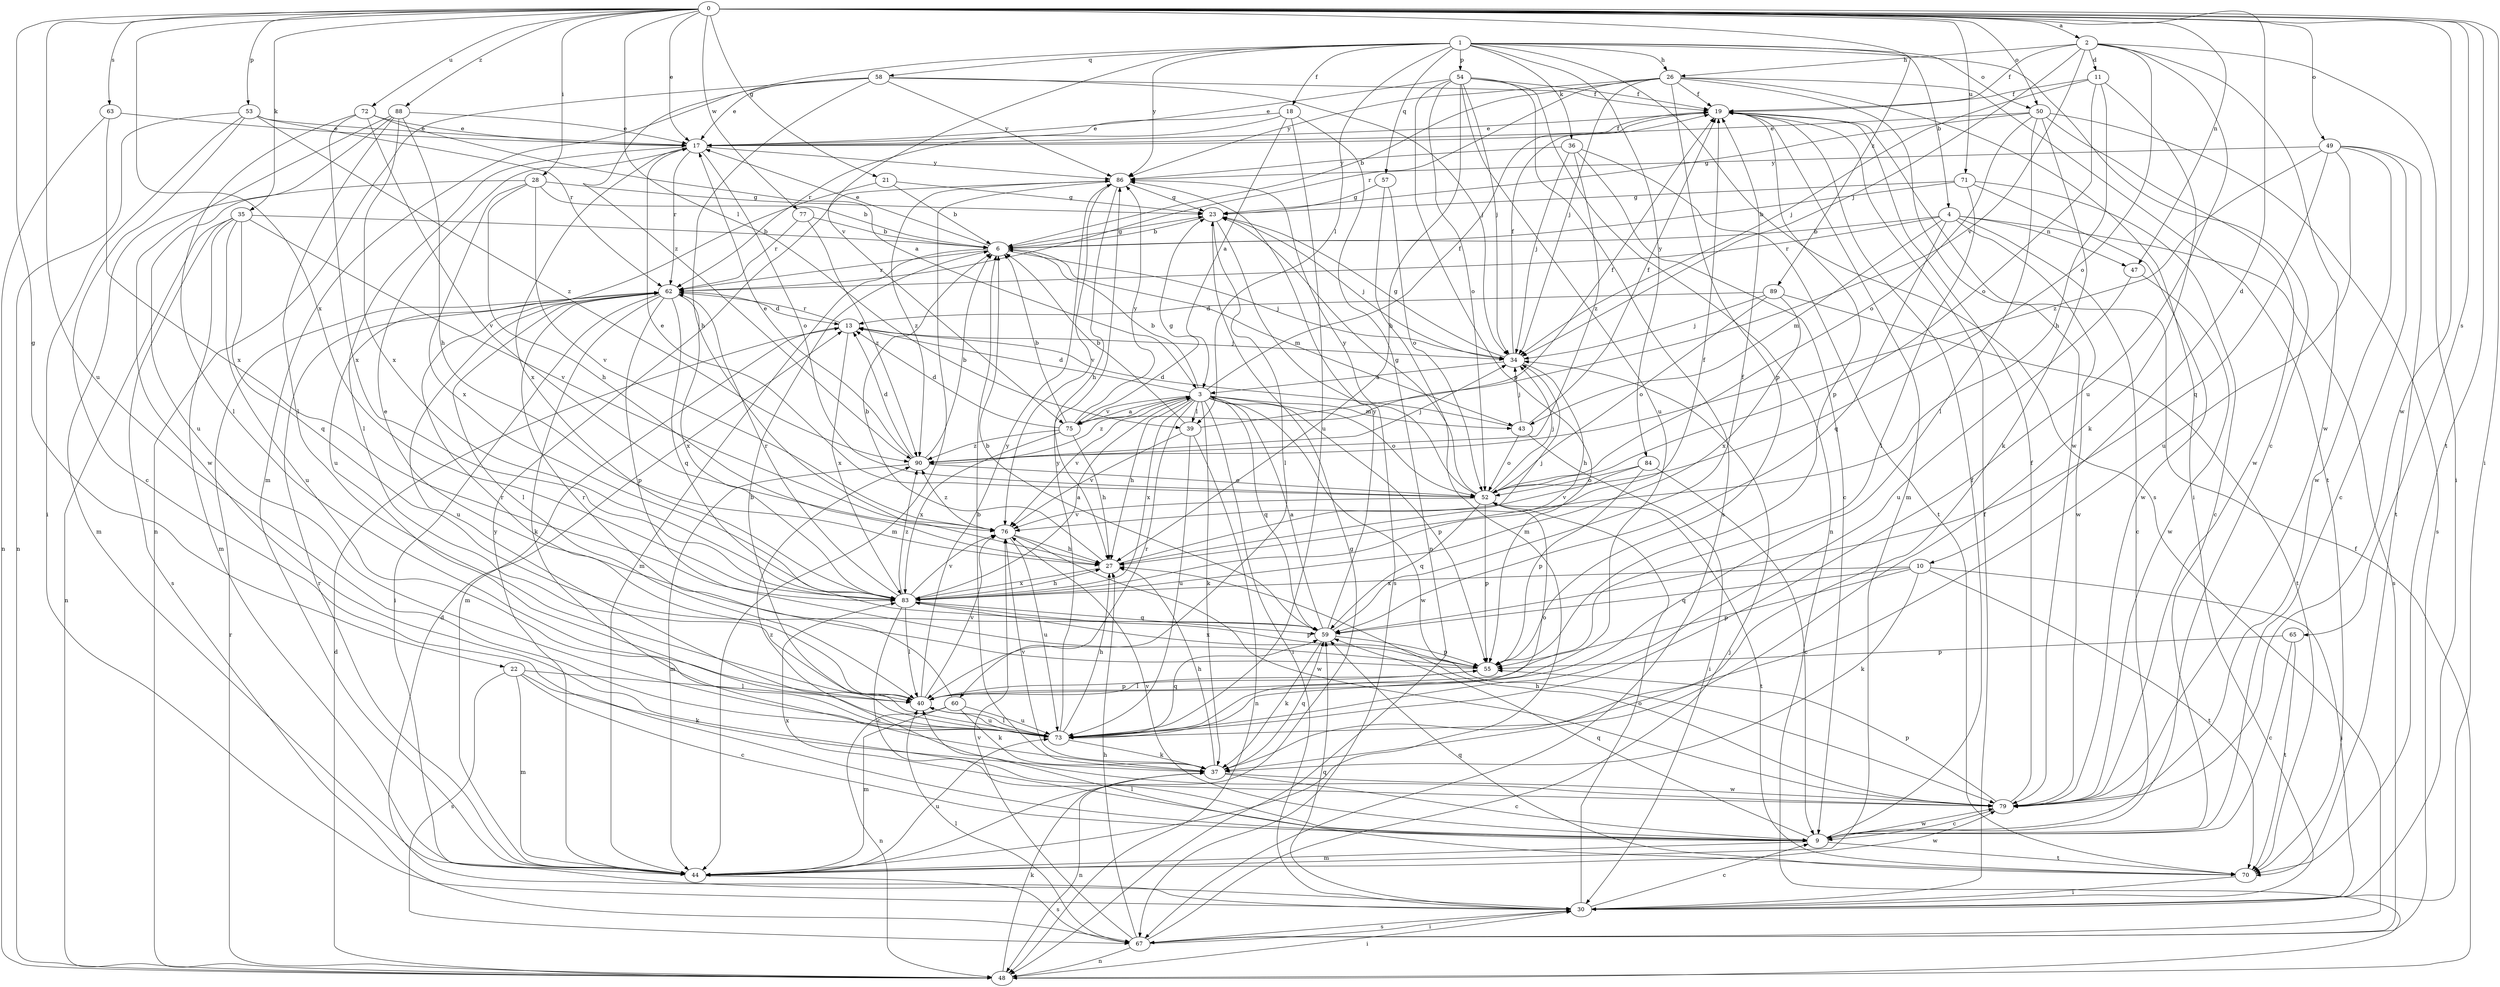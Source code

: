 strict digraph  {
0;
1;
2;
3;
4;
6;
9;
10;
11;
13;
17;
18;
19;
21;
22;
23;
26;
27;
28;
30;
34;
35;
36;
37;
39;
40;
43;
44;
47;
48;
49;
50;
52;
53;
54;
55;
57;
58;
59;
60;
62;
63;
65;
67;
70;
71;
72;
73;
75;
76;
77;
79;
83;
84;
86;
88;
89;
90;
0 -> 2  [label=a];
0 -> 10  [label=d];
0 -> 17  [label=e];
0 -> 21  [label=g];
0 -> 22  [label=g];
0 -> 28  [label=i];
0 -> 30  [label=i];
0 -> 35  [label=k];
0 -> 39  [label=l];
0 -> 47  [label=n];
0 -> 49  [label=o];
0 -> 50  [label=o];
0 -> 53  [label=p];
0 -> 63  [label=s];
0 -> 65  [label=s];
0 -> 70  [label=t];
0 -> 71  [label=u];
0 -> 72  [label=u];
0 -> 73  [label=u];
0 -> 77  [label=w];
0 -> 79  [label=w];
0 -> 83  [label=x];
0 -> 88  [label=z];
0 -> 89  [label=z];
1 -> 4  [label=b];
1 -> 9  [label=c];
1 -> 18  [label=f];
1 -> 26  [label=h];
1 -> 36  [label=k];
1 -> 39  [label=l];
1 -> 50  [label=o];
1 -> 54  [label=p];
1 -> 57  [label=q];
1 -> 58  [label=q];
1 -> 67  [label=s];
1 -> 75  [label=v];
1 -> 84  [label=y];
1 -> 86  [label=y];
1 -> 90  [label=z];
2 -> 11  [label=d];
2 -> 19  [label=f];
2 -> 26  [label=h];
2 -> 30  [label=i];
2 -> 34  [label=j];
2 -> 52  [label=o];
2 -> 73  [label=u];
2 -> 75  [label=v];
2 -> 79  [label=w];
3 -> 6  [label=b];
3 -> 13  [label=d];
3 -> 19  [label=f];
3 -> 27  [label=h];
3 -> 30  [label=i];
3 -> 37  [label=k];
3 -> 39  [label=l];
3 -> 43  [label=m];
3 -> 52  [label=o];
3 -> 55  [label=p];
3 -> 59  [label=q];
3 -> 60  [label=r];
3 -> 75  [label=v];
3 -> 76  [label=v];
3 -> 79  [label=w];
3 -> 83  [label=x];
3 -> 90  [label=z];
4 -> 6  [label=b];
4 -> 9  [label=c];
4 -> 43  [label=m];
4 -> 47  [label=n];
4 -> 59  [label=q];
4 -> 62  [label=r];
4 -> 67  [label=s];
4 -> 79  [label=w];
6 -> 17  [label=e];
6 -> 23  [label=g];
6 -> 34  [label=j];
6 -> 43  [label=m];
6 -> 44  [label=m];
6 -> 62  [label=r];
9 -> 19  [label=f];
9 -> 44  [label=m];
9 -> 59  [label=q];
9 -> 70  [label=t];
9 -> 76  [label=v];
9 -> 79  [label=w];
9 -> 83  [label=x];
10 -> 30  [label=i];
10 -> 37  [label=k];
10 -> 55  [label=p];
10 -> 59  [label=q];
10 -> 70  [label=t];
10 -> 83  [label=x];
11 -> 19  [label=f];
11 -> 27  [label=h];
11 -> 34  [label=j];
11 -> 37  [label=k];
11 -> 52  [label=o];
13 -> 34  [label=j];
13 -> 44  [label=m];
13 -> 62  [label=r];
13 -> 83  [label=x];
17 -> 19  [label=f];
17 -> 40  [label=l];
17 -> 52  [label=o];
17 -> 62  [label=r];
17 -> 83  [label=x];
17 -> 86  [label=y];
18 -> 3  [label=a];
18 -> 17  [label=e];
18 -> 48  [label=n];
18 -> 62  [label=r];
18 -> 73  [label=u];
19 -> 17  [label=e];
19 -> 44  [label=m];
19 -> 55  [label=p];
21 -> 6  [label=b];
21 -> 23  [label=g];
21 -> 73  [label=u];
22 -> 9  [label=c];
22 -> 37  [label=k];
22 -> 40  [label=l];
22 -> 44  [label=m];
22 -> 67  [label=s];
23 -> 6  [label=b];
23 -> 34  [label=j];
23 -> 40  [label=l];
23 -> 67  [label=s];
26 -> 6  [label=b];
26 -> 19  [label=f];
26 -> 30  [label=i];
26 -> 34  [label=j];
26 -> 55  [label=p];
26 -> 62  [label=r];
26 -> 70  [label=t];
26 -> 79  [label=w];
26 -> 86  [label=y];
27 -> 6  [label=b];
27 -> 34  [label=j];
27 -> 83  [label=x];
28 -> 6  [label=b];
28 -> 23  [label=g];
28 -> 27  [label=h];
28 -> 44  [label=m];
28 -> 76  [label=v];
28 -> 83  [label=x];
30 -> 9  [label=c];
30 -> 13  [label=d];
30 -> 19  [label=f];
30 -> 52  [label=o];
30 -> 59  [label=q];
30 -> 67  [label=s];
34 -> 3  [label=a];
34 -> 19  [label=f];
34 -> 23  [label=g];
34 -> 27  [label=h];
35 -> 6  [label=b];
35 -> 44  [label=m];
35 -> 48  [label=n];
35 -> 59  [label=q];
35 -> 67  [label=s];
35 -> 73  [label=u];
35 -> 76  [label=v];
36 -> 9  [label=c];
36 -> 34  [label=j];
36 -> 70  [label=t];
36 -> 86  [label=y];
36 -> 90  [label=z];
37 -> 6  [label=b];
37 -> 9  [label=c];
37 -> 27  [label=h];
37 -> 48  [label=n];
37 -> 59  [label=q];
37 -> 76  [label=v];
37 -> 79  [label=w];
39 -> 6  [label=b];
39 -> 19  [label=f];
39 -> 48  [label=n];
39 -> 73  [label=u];
39 -> 76  [label=v];
40 -> 55  [label=p];
40 -> 62  [label=r];
40 -> 73  [label=u];
40 -> 76  [label=v];
40 -> 86  [label=y];
43 -> 13  [label=d];
43 -> 19  [label=f];
43 -> 30  [label=i];
43 -> 34  [label=j];
43 -> 52  [label=o];
44 -> 23  [label=g];
44 -> 62  [label=r];
44 -> 67  [label=s];
44 -> 73  [label=u];
44 -> 79  [label=w];
44 -> 86  [label=y];
47 -> 73  [label=u];
47 -> 79  [label=w];
48 -> 13  [label=d];
48 -> 19  [label=f];
48 -> 30  [label=i];
48 -> 37  [label=k];
48 -> 62  [label=r];
49 -> 9  [label=c];
49 -> 59  [label=q];
49 -> 70  [label=t];
49 -> 73  [label=u];
49 -> 79  [label=w];
49 -> 86  [label=y];
49 -> 90  [label=z];
50 -> 17  [label=e];
50 -> 23  [label=g];
50 -> 37  [label=k];
50 -> 40  [label=l];
50 -> 52  [label=o];
50 -> 67  [label=s];
50 -> 79  [label=w];
52 -> 17  [label=e];
52 -> 23  [label=g];
52 -> 34  [label=j];
52 -> 55  [label=p];
52 -> 59  [label=q];
52 -> 70  [label=t];
52 -> 76  [label=v];
52 -> 86  [label=y];
53 -> 9  [label=c];
53 -> 17  [label=e];
53 -> 30  [label=i];
53 -> 48  [label=n];
53 -> 62  [label=r];
53 -> 90  [label=z];
54 -> 17  [label=e];
54 -> 19  [label=f];
54 -> 27  [label=h];
54 -> 34  [label=j];
54 -> 48  [label=n];
54 -> 52  [label=o];
54 -> 55  [label=p];
54 -> 67  [label=s];
54 -> 73  [label=u];
55 -> 17  [label=e];
55 -> 40  [label=l];
55 -> 83  [label=x];
57 -> 23  [label=g];
57 -> 44  [label=m];
57 -> 52  [label=o];
58 -> 17  [label=e];
58 -> 19  [label=f];
58 -> 27  [label=h];
58 -> 34  [label=j];
58 -> 44  [label=m];
58 -> 48  [label=n];
58 -> 86  [label=y];
59 -> 3  [label=a];
59 -> 6  [label=b];
59 -> 19  [label=f];
59 -> 37  [label=k];
59 -> 55  [label=p];
59 -> 86  [label=y];
60 -> 37  [label=k];
60 -> 44  [label=m];
60 -> 48  [label=n];
60 -> 62  [label=r];
60 -> 73  [label=u];
62 -> 13  [label=d];
62 -> 30  [label=i];
62 -> 37  [label=k];
62 -> 40  [label=l];
62 -> 55  [label=p];
62 -> 59  [label=q];
62 -> 73  [label=u];
62 -> 83  [label=x];
63 -> 17  [label=e];
63 -> 48  [label=n];
63 -> 83  [label=x];
65 -> 9  [label=c];
65 -> 55  [label=p];
65 -> 70  [label=t];
67 -> 27  [label=h];
67 -> 30  [label=i];
67 -> 34  [label=j];
67 -> 40  [label=l];
67 -> 48  [label=n];
67 -> 76  [label=v];
70 -> 30  [label=i];
70 -> 40  [label=l];
70 -> 59  [label=q];
71 -> 6  [label=b];
71 -> 9  [label=c];
71 -> 23  [label=g];
71 -> 40  [label=l];
71 -> 79  [label=w];
72 -> 3  [label=a];
72 -> 17  [label=e];
72 -> 40  [label=l];
72 -> 76  [label=v];
72 -> 83  [label=x];
73 -> 6  [label=b];
73 -> 27  [label=h];
73 -> 37  [label=k];
73 -> 40  [label=l];
73 -> 52  [label=o];
73 -> 59  [label=q];
73 -> 86  [label=y];
75 -> 3  [label=a];
75 -> 6  [label=b];
75 -> 13  [label=d];
75 -> 23  [label=g];
75 -> 27  [label=h];
75 -> 83  [label=x];
75 -> 86  [label=y];
75 -> 90  [label=z];
76 -> 27  [label=h];
76 -> 73  [label=u];
76 -> 79  [label=w];
76 -> 90  [label=z];
77 -> 6  [label=b];
77 -> 62  [label=r];
77 -> 90  [label=z];
79 -> 9  [label=c];
79 -> 19  [label=f];
79 -> 27  [label=h];
79 -> 55  [label=p];
79 -> 90  [label=z];
83 -> 3  [label=a];
83 -> 9  [label=c];
83 -> 19  [label=f];
83 -> 27  [label=h];
83 -> 40  [label=l];
83 -> 55  [label=p];
83 -> 59  [label=q];
83 -> 62  [label=r];
83 -> 76  [label=v];
83 -> 90  [label=z];
84 -> 9  [label=c];
84 -> 52  [label=o];
84 -> 55  [label=p];
84 -> 76  [label=v];
86 -> 23  [label=g];
86 -> 27  [label=h];
86 -> 44  [label=m];
86 -> 76  [label=v];
86 -> 90  [label=z];
88 -> 17  [label=e];
88 -> 27  [label=h];
88 -> 40  [label=l];
88 -> 73  [label=u];
88 -> 79  [label=w];
88 -> 83  [label=x];
89 -> 13  [label=d];
89 -> 34  [label=j];
89 -> 52  [label=o];
89 -> 70  [label=t];
89 -> 83  [label=x];
90 -> 6  [label=b];
90 -> 13  [label=d];
90 -> 17  [label=e];
90 -> 34  [label=j];
90 -> 44  [label=m];
90 -> 52  [label=o];
}
